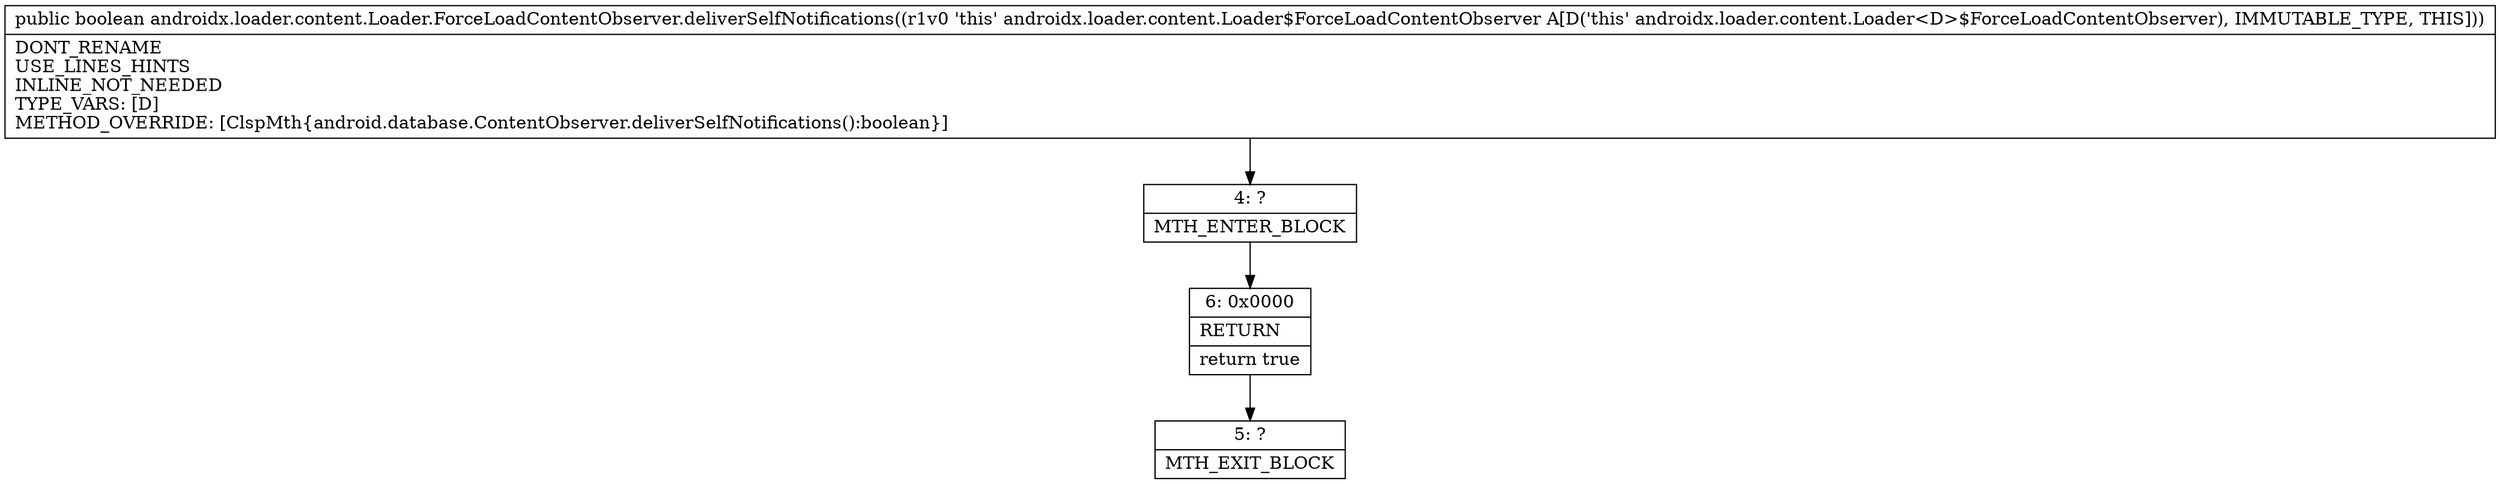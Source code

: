 digraph "CFG forandroidx.loader.content.Loader.ForceLoadContentObserver.deliverSelfNotifications()Z" {
Node_4 [shape=record,label="{4\:\ ?|MTH_ENTER_BLOCK\l}"];
Node_6 [shape=record,label="{6\:\ 0x0000|RETURN\l|return true\l}"];
Node_5 [shape=record,label="{5\:\ ?|MTH_EXIT_BLOCK\l}"];
MethodNode[shape=record,label="{public boolean androidx.loader.content.Loader.ForceLoadContentObserver.deliverSelfNotifications((r1v0 'this' androidx.loader.content.Loader$ForceLoadContentObserver A[D('this' androidx.loader.content.Loader\<D\>$ForceLoadContentObserver), IMMUTABLE_TYPE, THIS]))  | DONT_RENAME\lUSE_LINES_HINTS\lINLINE_NOT_NEEDED\lTYPE_VARS: [D]\lMETHOD_OVERRIDE: [ClspMth\{android.database.ContentObserver.deliverSelfNotifications():boolean\}]\l}"];
MethodNode -> Node_4;Node_4 -> Node_6;
Node_6 -> Node_5;
}

